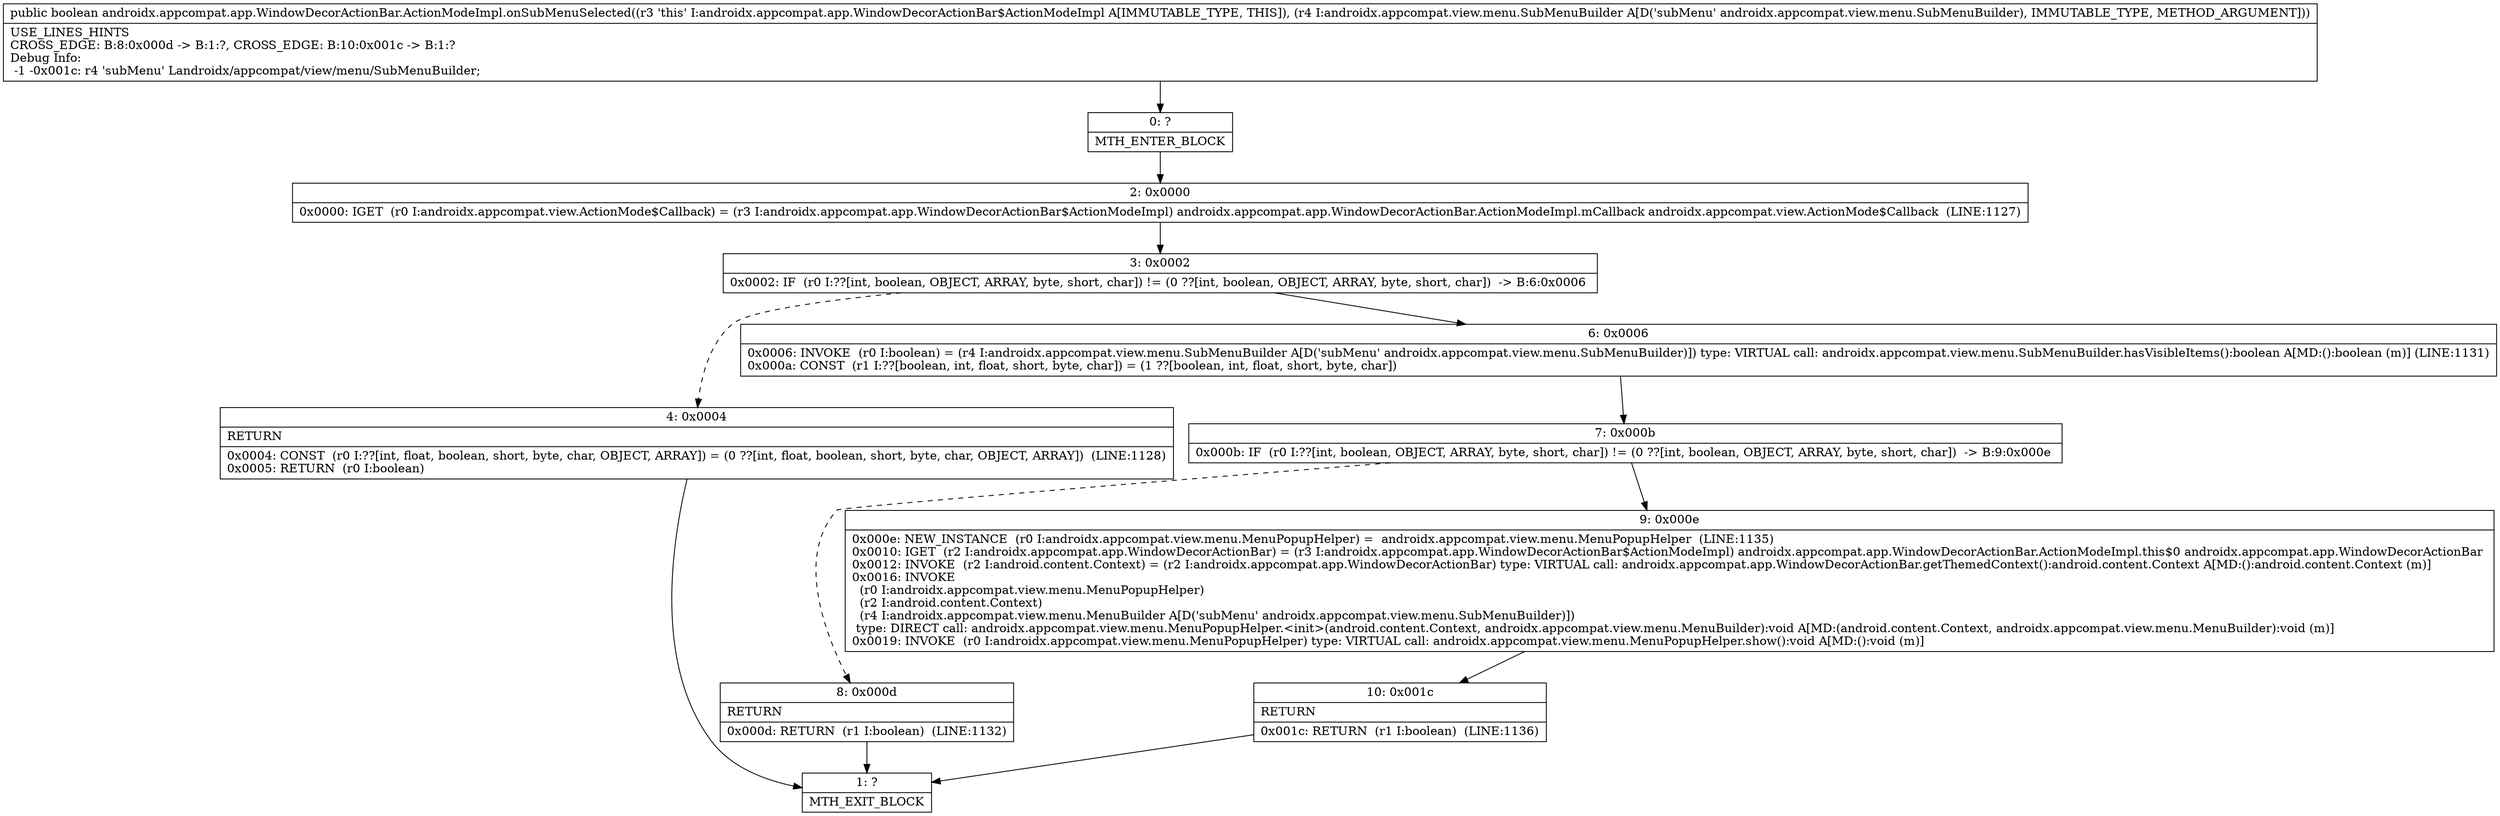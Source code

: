digraph "CFG forandroidx.appcompat.app.WindowDecorActionBar.ActionModeImpl.onSubMenuSelected(Landroidx\/appcompat\/view\/menu\/SubMenuBuilder;)Z" {
Node_0 [shape=record,label="{0\:\ ?|MTH_ENTER_BLOCK\l}"];
Node_2 [shape=record,label="{2\:\ 0x0000|0x0000: IGET  (r0 I:androidx.appcompat.view.ActionMode$Callback) = (r3 I:androidx.appcompat.app.WindowDecorActionBar$ActionModeImpl) androidx.appcompat.app.WindowDecorActionBar.ActionModeImpl.mCallback androidx.appcompat.view.ActionMode$Callback  (LINE:1127)\l}"];
Node_3 [shape=record,label="{3\:\ 0x0002|0x0002: IF  (r0 I:??[int, boolean, OBJECT, ARRAY, byte, short, char]) != (0 ??[int, boolean, OBJECT, ARRAY, byte, short, char])  \-\> B:6:0x0006 \l}"];
Node_4 [shape=record,label="{4\:\ 0x0004|RETURN\l|0x0004: CONST  (r0 I:??[int, float, boolean, short, byte, char, OBJECT, ARRAY]) = (0 ??[int, float, boolean, short, byte, char, OBJECT, ARRAY])  (LINE:1128)\l0x0005: RETURN  (r0 I:boolean) \l}"];
Node_1 [shape=record,label="{1\:\ ?|MTH_EXIT_BLOCK\l}"];
Node_6 [shape=record,label="{6\:\ 0x0006|0x0006: INVOKE  (r0 I:boolean) = (r4 I:androidx.appcompat.view.menu.SubMenuBuilder A[D('subMenu' androidx.appcompat.view.menu.SubMenuBuilder)]) type: VIRTUAL call: androidx.appcompat.view.menu.SubMenuBuilder.hasVisibleItems():boolean A[MD:():boolean (m)] (LINE:1131)\l0x000a: CONST  (r1 I:??[boolean, int, float, short, byte, char]) = (1 ??[boolean, int, float, short, byte, char]) \l}"];
Node_7 [shape=record,label="{7\:\ 0x000b|0x000b: IF  (r0 I:??[int, boolean, OBJECT, ARRAY, byte, short, char]) != (0 ??[int, boolean, OBJECT, ARRAY, byte, short, char])  \-\> B:9:0x000e \l}"];
Node_8 [shape=record,label="{8\:\ 0x000d|RETURN\l|0x000d: RETURN  (r1 I:boolean)  (LINE:1132)\l}"];
Node_9 [shape=record,label="{9\:\ 0x000e|0x000e: NEW_INSTANCE  (r0 I:androidx.appcompat.view.menu.MenuPopupHelper) =  androidx.appcompat.view.menu.MenuPopupHelper  (LINE:1135)\l0x0010: IGET  (r2 I:androidx.appcompat.app.WindowDecorActionBar) = (r3 I:androidx.appcompat.app.WindowDecorActionBar$ActionModeImpl) androidx.appcompat.app.WindowDecorActionBar.ActionModeImpl.this$0 androidx.appcompat.app.WindowDecorActionBar \l0x0012: INVOKE  (r2 I:android.content.Context) = (r2 I:androidx.appcompat.app.WindowDecorActionBar) type: VIRTUAL call: androidx.appcompat.app.WindowDecorActionBar.getThemedContext():android.content.Context A[MD:():android.content.Context (m)]\l0x0016: INVOKE  \l  (r0 I:androidx.appcompat.view.menu.MenuPopupHelper)\l  (r2 I:android.content.Context)\l  (r4 I:androidx.appcompat.view.menu.MenuBuilder A[D('subMenu' androidx.appcompat.view.menu.SubMenuBuilder)])\l type: DIRECT call: androidx.appcompat.view.menu.MenuPopupHelper.\<init\>(android.content.Context, androidx.appcompat.view.menu.MenuBuilder):void A[MD:(android.content.Context, androidx.appcompat.view.menu.MenuBuilder):void (m)]\l0x0019: INVOKE  (r0 I:androidx.appcompat.view.menu.MenuPopupHelper) type: VIRTUAL call: androidx.appcompat.view.menu.MenuPopupHelper.show():void A[MD:():void (m)]\l}"];
Node_10 [shape=record,label="{10\:\ 0x001c|RETURN\l|0x001c: RETURN  (r1 I:boolean)  (LINE:1136)\l}"];
MethodNode[shape=record,label="{public boolean androidx.appcompat.app.WindowDecorActionBar.ActionModeImpl.onSubMenuSelected((r3 'this' I:androidx.appcompat.app.WindowDecorActionBar$ActionModeImpl A[IMMUTABLE_TYPE, THIS]), (r4 I:androidx.appcompat.view.menu.SubMenuBuilder A[D('subMenu' androidx.appcompat.view.menu.SubMenuBuilder), IMMUTABLE_TYPE, METHOD_ARGUMENT]))  | USE_LINES_HINTS\lCROSS_EDGE: B:8:0x000d \-\> B:1:?, CROSS_EDGE: B:10:0x001c \-\> B:1:?\lDebug Info:\l  \-1 \-0x001c: r4 'subMenu' Landroidx\/appcompat\/view\/menu\/SubMenuBuilder;\l}"];
MethodNode -> Node_0;Node_0 -> Node_2;
Node_2 -> Node_3;
Node_3 -> Node_4[style=dashed];
Node_3 -> Node_6;
Node_4 -> Node_1;
Node_6 -> Node_7;
Node_7 -> Node_8[style=dashed];
Node_7 -> Node_9;
Node_8 -> Node_1;
Node_9 -> Node_10;
Node_10 -> Node_1;
}

